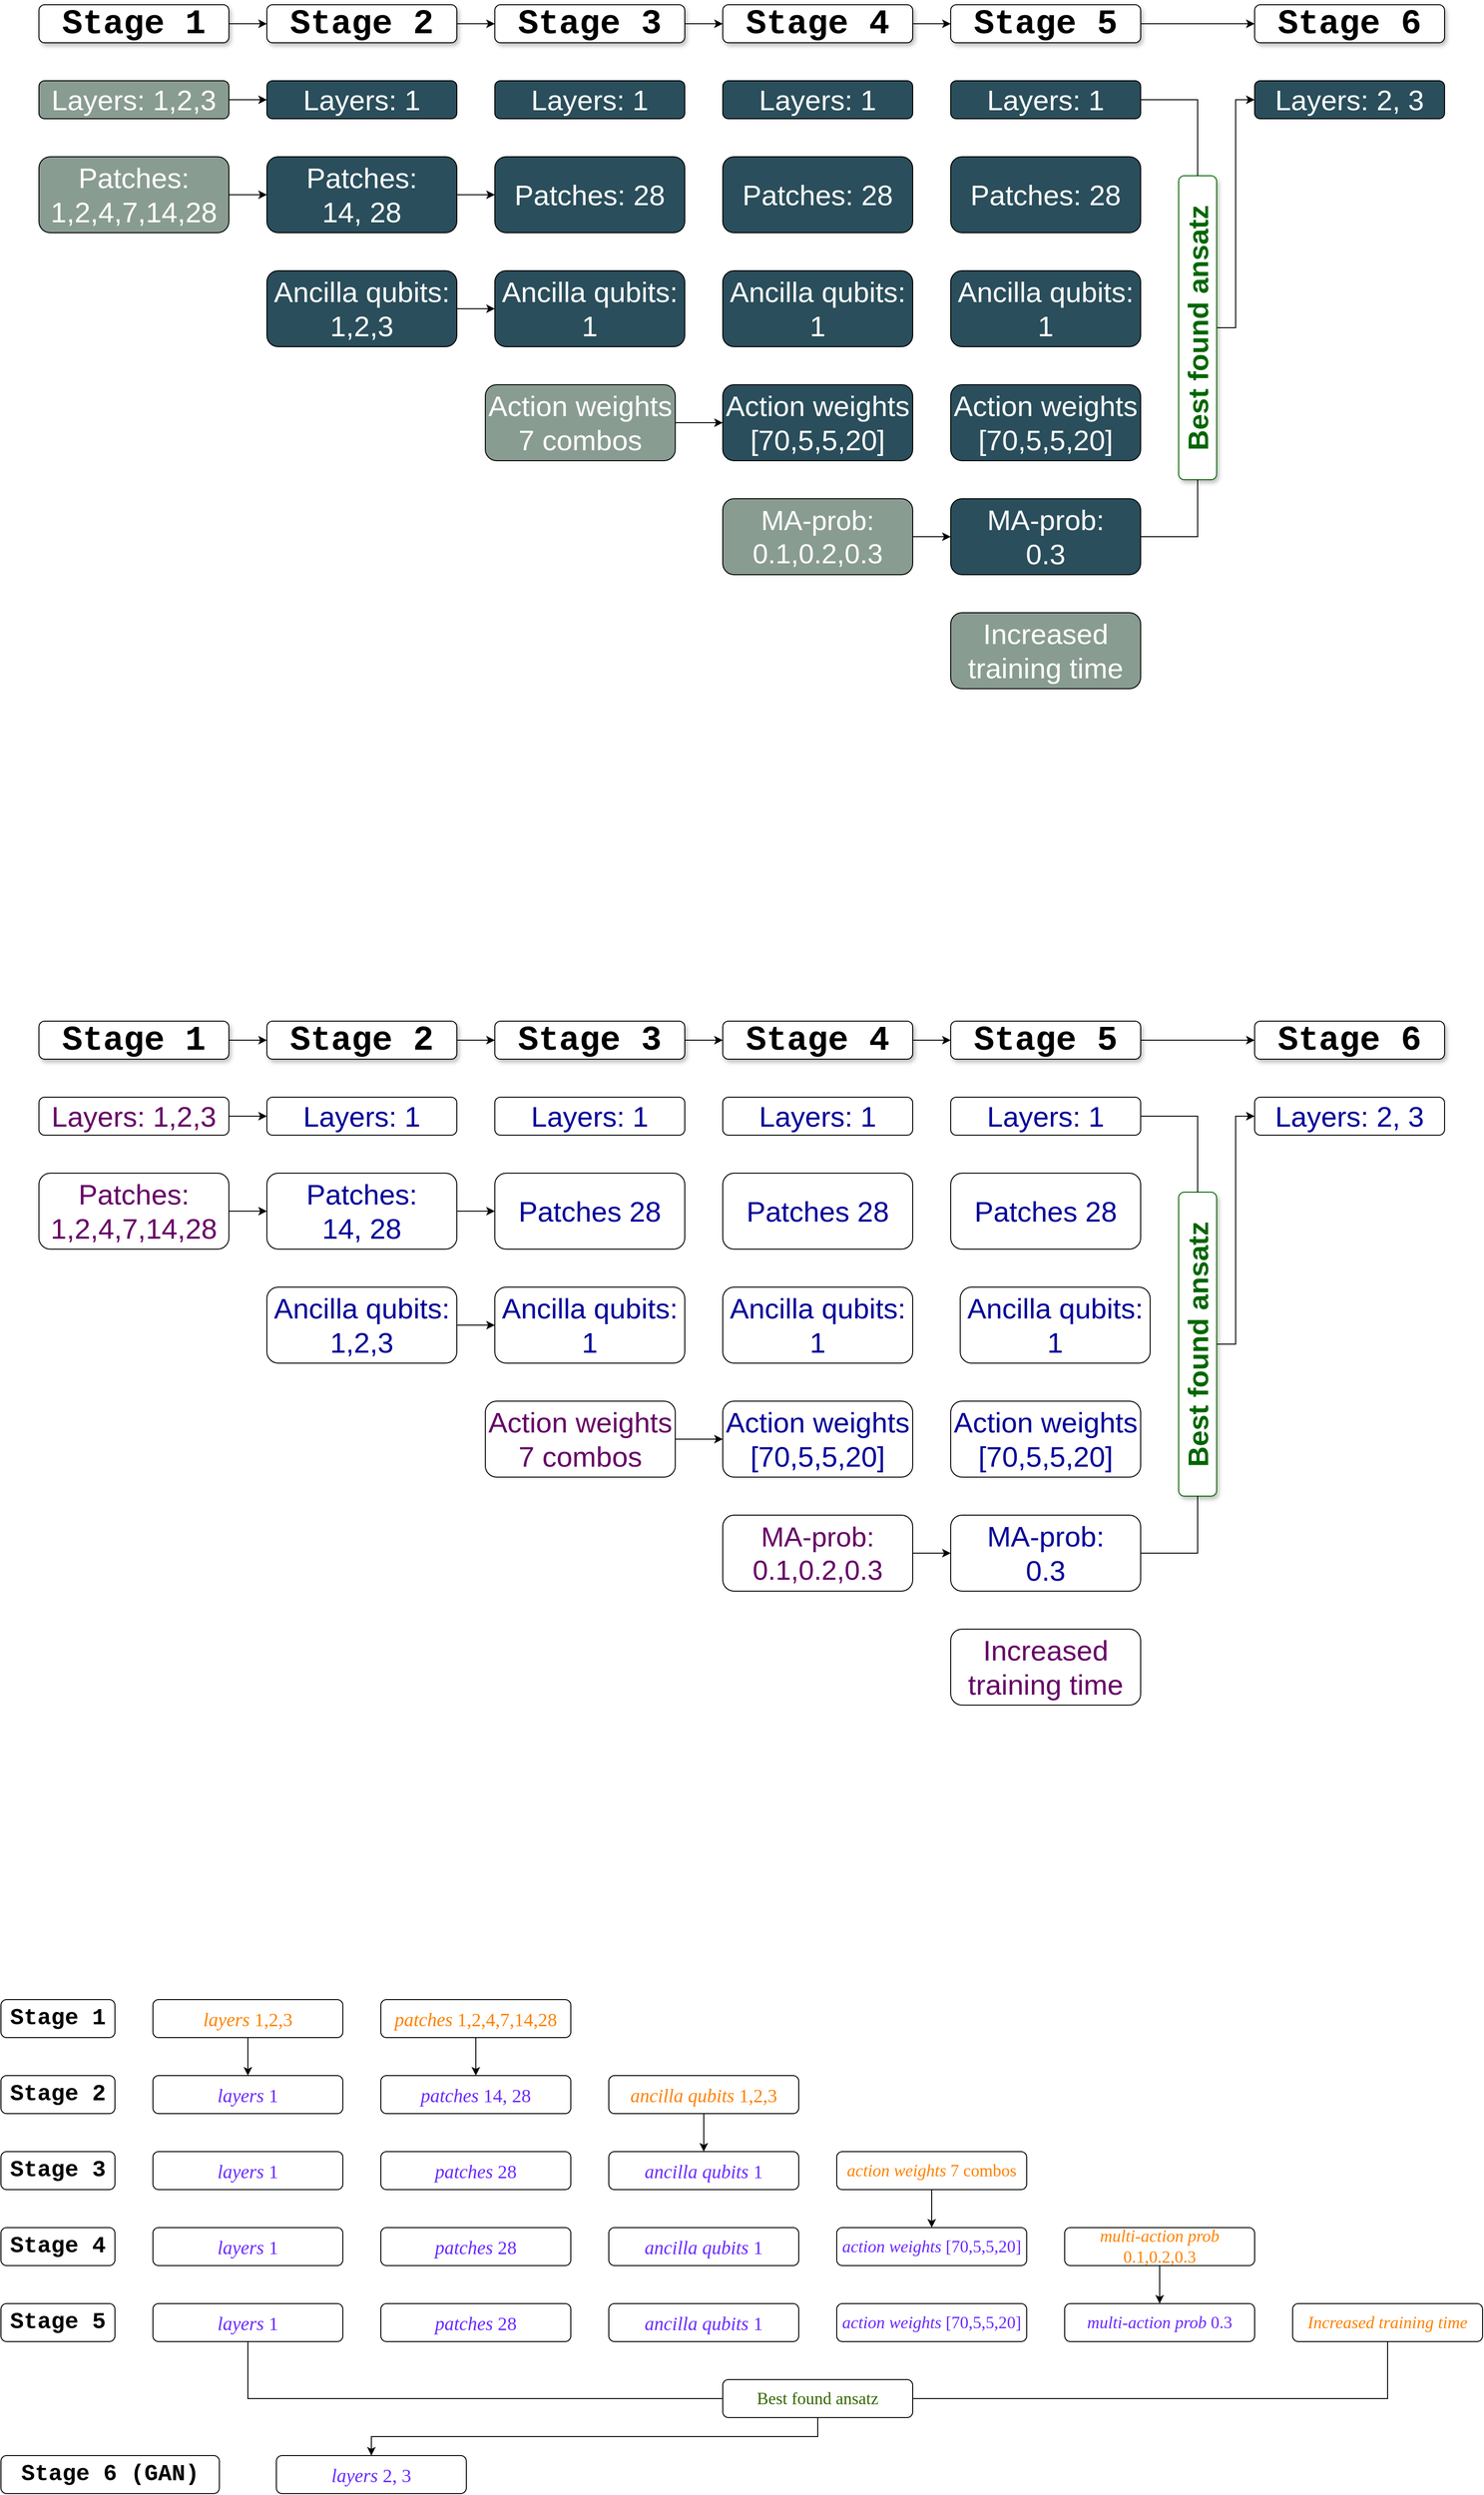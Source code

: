<mxfile version="24.4.6" type="github">
  <diagram id="C5RBs43oDa-KdzZeNtuy" name="Page-1">
    <mxGraphModel dx="1837" dy="945" grid="1" gridSize="10" guides="1" tooltips="1" connect="1" arrows="1" fold="1" page="1" pageScale="1" pageWidth="827" pageHeight="1169" math="0" shadow="0">
      <root>
        <mxCell id="WIyWlLk6GJQsqaUBKTNV-0" />
        <mxCell id="WIyWlLk6GJQsqaUBKTNV-1" parent="WIyWlLk6GJQsqaUBKTNV-0" />
        <mxCell id="kYZKPBc_Z_518Uw8DQaM-0" style="edgeStyle=orthogonalEdgeStyle;rounded=0;orthogonalLoop=1;jettySize=auto;html=1;exitX=1;exitY=0.5;exitDx=0;exitDy=0;entryX=0;entryY=0.5;entryDx=0;entryDy=0;" edge="1" parent="WIyWlLk6GJQsqaUBKTNV-1" source="HijYN62Fm5v3ZXcLR0Zq-0" target="HijYN62Fm5v3ZXcLR0Zq-121">
          <mxGeometry relative="1" as="geometry" />
        </mxCell>
        <mxCell id="HijYN62Fm5v3ZXcLR0Zq-0" value="&lt;font face=&quot;Courier New&quot; style=&quot;font-size: 36px;&quot;&gt;&lt;b&gt;Stage 1&lt;/b&gt;&lt;/font&gt;" style="rounded=1;whiteSpace=wrap;html=1;shadow=1;strokeColor=default;" parent="WIyWlLk6GJQsqaUBKTNV-1" vertex="1">
          <mxGeometry x="50" y="1120" width="200" height="40" as="geometry" />
        </mxCell>
        <mxCell id="HijYN62Fm5v3ZXcLR0Zq-35" style="edgeStyle=orthogonalEdgeStyle;rounded=0;orthogonalLoop=1;jettySize=auto;html=1;entryX=0;entryY=0.5;entryDx=0;entryDy=0;" parent="WIyWlLk6GJQsqaUBKTNV-1" source="HijYN62Fm5v3ZXcLR0Zq-2" target="HijYN62Fm5v3ZXcLR0Zq-9" edge="1">
          <mxGeometry relative="1" as="geometry" />
        </mxCell>
        <mxCell id="HijYN62Fm5v3ZXcLR0Zq-2" value="&lt;font face=&quot;Helvetica&quot; color=&quot;#660066&quot; style=&quot;font-size: 30px;&quot;&gt;Layers: 1,2,3&lt;/font&gt;" style="rounded=1;whiteSpace=wrap;html=1;strokeColor=#000000;fillColor=none;shadow=0;" parent="WIyWlLk6GJQsqaUBKTNV-1" vertex="1">
          <mxGeometry x="50" y="1200" width="200" height="40" as="geometry" />
        </mxCell>
        <mxCell id="HijYN62Fm5v3ZXcLR0Zq-36" style="edgeStyle=orthogonalEdgeStyle;rounded=0;orthogonalLoop=1;jettySize=auto;html=1;entryX=0;entryY=0.5;entryDx=0;entryDy=0;" parent="WIyWlLk6GJQsqaUBKTNV-1" source="HijYN62Fm5v3ZXcLR0Zq-7" target="HijYN62Fm5v3ZXcLR0Zq-10" edge="1">
          <mxGeometry relative="1" as="geometry" />
        </mxCell>
        <mxCell id="HijYN62Fm5v3ZXcLR0Zq-7" value="&lt;font face=&quot;Helvetica&quot; color=&quot;#660066&quot; style=&quot;font-size: 30px;&quot;&gt;Patches: 1,2,4,7,14,28&lt;/font&gt;" style="rounded=1;whiteSpace=wrap;html=1;strokeColor=#000000;fillColor=none;shadow=0;" parent="WIyWlLk6GJQsqaUBKTNV-1" vertex="1">
          <mxGeometry x="50" y="1280" width="200" height="80" as="geometry" />
        </mxCell>
        <mxCell id="HijYN62Fm5v3ZXcLR0Zq-9" value="&lt;font face=&quot;Helvetica&quot; color=&quot;#000099&quot; style=&quot;font-size: 30px;&quot;&gt;Layers: 1&lt;/font&gt;" style="rounded=1;whiteSpace=wrap;html=1;strokeColor=#000000;fillColor=none;shadow=0;" parent="WIyWlLk6GJQsqaUBKTNV-1" vertex="1">
          <mxGeometry x="290" y="1200" width="200" height="40" as="geometry" />
        </mxCell>
        <mxCell id="HijYN62Fm5v3ZXcLR0Zq-131" style="edgeStyle=orthogonalEdgeStyle;rounded=0;orthogonalLoop=1;jettySize=auto;html=1;entryX=0;entryY=0.5;entryDx=0;entryDy=0;" parent="WIyWlLk6GJQsqaUBKTNV-1" source="HijYN62Fm5v3ZXcLR0Zq-10" target="HijYN62Fm5v3ZXcLR0Zq-128" edge="1">
          <mxGeometry relative="1" as="geometry" />
        </mxCell>
        <mxCell id="HijYN62Fm5v3ZXcLR0Zq-10" value="&lt;font face=&quot;Helvetica&quot; color=&quot;#000099&quot; style=&quot;font-size: 30px;&quot;&gt;Patches:&lt;br&gt;14, 28&lt;/font&gt;" style="rounded=1;whiteSpace=wrap;html=1;strokeColor=#000000;fillColor=none;shadow=0;" parent="WIyWlLk6GJQsqaUBKTNV-1" vertex="1">
          <mxGeometry x="290" y="1280" width="200" height="80" as="geometry" />
        </mxCell>
        <mxCell id="HijYN62Fm5v3ZXcLR0Zq-13" value="&lt;span style=&quot;color: rgb(0, 0, 153); font-size: 30px;&quot;&gt;Layers: 1&lt;/span&gt;" style="rounded=1;whiteSpace=wrap;html=1;strokeColor=#000000;fillColor=none;shadow=0;" parent="WIyWlLk6GJQsqaUBKTNV-1" vertex="1">
          <mxGeometry x="530" y="1200" width="200" height="40" as="geometry" />
        </mxCell>
        <mxCell id="HijYN62Fm5v3ZXcLR0Zq-132" value="" style="edgeStyle=orthogonalEdgeStyle;rounded=0;orthogonalLoop=1;jettySize=auto;html=1;" parent="WIyWlLk6GJQsqaUBKTNV-1" source="HijYN62Fm5v3ZXcLR0Zq-23" target="HijYN62Fm5v3ZXcLR0Zq-25" edge="1">
          <mxGeometry relative="1" as="geometry" />
        </mxCell>
        <mxCell id="HijYN62Fm5v3ZXcLR0Zq-23" value="&lt;font face=&quot;Helvetica&quot; color=&quot;#000099&quot; style=&quot;font-size: 30px;&quot;&gt;Ancilla&amp;nbsp;qubits: 1,2,3&lt;/font&gt;" style="rounded=1;whiteSpace=wrap;html=1;strokeColor=#000000;fillColor=none;shadow=0;" parent="WIyWlLk6GJQsqaUBKTNV-1" vertex="1">
          <mxGeometry x="290" y="1400" width="200" height="80" as="geometry" />
        </mxCell>
        <mxCell id="HijYN62Fm5v3ZXcLR0Zq-25" value="&lt;span style=&quot;color: rgb(0, 0, 153); font-size: 30px;&quot;&gt;Ancilla&lt;/span&gt;&lt;span style=&quot;color: rgb(0, 0, 153); font-size: 30px;&quot;&gt;&amp;nbsp;&lt;/span&gt;&lt;span style=&quot;color: rgb(0, 0, 153); font-size: 30px;&quot;&gt;qubits:&lt;br&gt;&lt;/span&gt;&lt;span style=&quot;color: rgb(0, 0, 153); font-size: 30px;&quot;&gt;1&lt;/span&gt;" style="rounded=1;whiteSpace=wrap;html=1;strokeColor=#000000;fillColor=none;shadow=0;" parent="WIyWlLk6GJQsqaUBKTNV-1" vertex="1">
          <mxGeometry x="530" y="1400" width="200" height="80" as="geometry" />
        </mxCell>
        <mxCell id="HijYN62Fm5v3ZXcLR0Zq-39" style="edgeStyle=orthogonalEdgeStyle;rounded=0;orthogonalLoop=1;jettySize=auto;html=1;exitX=1;exitY=0.5;exitDx=0;exitDy=0;entryX=0;entryY=0.5;entryDx=0;entryDy=0;" parent="WIyWlLk6GJQsqaUBKTNV-1" source="HijYN62Fm5v3ZXcLR0Zq-28" target="HijYN62Fm5v3ZXcLR0Zq-29" edge="1">
          <mxGeometry relative="1" as="geometry" />
        </mxCell>
        <mxCell id="HijYN62Fm5v3ZXcLR0Zq-28" value="&lt;font color=&quot;#660066&quot; style=&quot;font-size: 30px;&quot;&gt;Action weights 7 combos&lt;/font&gt;" style="rounded=1;whiteSpace=wrap;html=1;strokeColor=#000000;fillColor=none;shadow=0;" parent="WIyWlLk6GJQsqaUBKTNV-1" vertex="1">
          <mxGeometry x="520" y="1520" width="200" height="80" as="geometry" />
        </mxCell>
        <mxCell id="HijYN62Fm5v3ZXcLR0Zq-29" value="&lt;font color=&quot;#000099&quot; style=&quot;font-size: 30px;&quot;&gt;Action weights [70,5,5,20&lt;span style=&quot;background-color: initial;&quot;&gt;]&lt;/span&gt;&lt;/font&gt;" style="rounded=1;whiteSpace=wrap;html=1;strokeColor=#000000;fillColor=none;shadow=0;" parent="WIyWlLk6GJQsqaUBKTNV-1" vertex="1">
          <mxGeometry x="770" y="1520" width="200" height="80" as="geometry" />
        </mxCell>
        <mxCell id="HijYN62Fm5v3ZXcLR0Zq-137" style="edgeStyle=orthogonalEdgeStyle;rounded=0;orthogonalLoop=1;jettySize=auto;html=1;entryX=0;entryY=0.5;entryDx=0;entryDy=0;" parent="WIyWlLk6GJQsqaUBKTNV-1" source="HijYN62Fm5v3ZXcLR0Zq-31" target="HijYN62Fm5v3ZXcLR0Zq-33" edge="1">
          <mxGeometry relative="1" as="geometry" />
        </mxCell>
        <mxCell id="HijYN62Fm5v3ZXcLR0Zq-31" value="&lt;font face=&quot;Helvetica&quot; color=&quot;#660066&quot; style=&quot;font-size: 29px;&quot;&gt;MA-prob:&lt;/font&gt;&lt;div&gt;&lt;font color=&quot;#660066&quot; style=&quot;font-size: 29px;&quot;&gt;0.1,0.2,0.3&lt;/font&gt;&lt;/div&gt;" style="rounded=1;whiteSpace=wrap;html=1;strokeColor=#000000;fillColor=none;shadow=0;" parent="WIyWlLk6GJQsqaUBKTNV-1" vertex="1">
          <mxGeometry x="770" y="1640" width="200" height="80" as="geometry" />
        </mxCell>
        <mxCell id="HijYN62Fm5v3ZXcLR0Zq-33" value="&lt;font color=&quot;#000099&quot;&gt;&lt;span style=&quot;font-size: 30px;&quot;&gt;MA-prob:&lt;br&gt;0.3&lt;/span&gt;&lt;/font&gt;" style="rounded=1;whiteSpace=wrap;html=1;strokeColor=#000000;fillColor=none;shadow=0;" parent="WIyWlLk6GJQsqaUBKTNV-1" vertex="1">
          <mxGeometry x="1010" y="1640" width="200" height="80" as="geometry" />
        </mxCell>
        <mxCell id="HijYN62Fm5v3ZXcLR0Zq-34" value="&lt;font face=&quot;Helvetica&quot; color=&quot;#660066&quot; style=&quot;font-size: 30px;&quot;&gt;Increased training time&lt;/font&gt;" style="rounded=1;whiteSpace=wrap;html=1;strokeColor=#000000;fillColor=none;shadow=0;" parent="WIyWlLk6GJQsqaUBKTNV-1" vertex="1">
          <mxGeometry x="1010" y="1760" width="200" height="80" as="geometry" />
        </mxCell>
        <mxCell id="HijYN62Fm5v3ZXcLR0Zq-47" style="edgeStyle=orthogonalEdgeStyle;rounded=0;orthogonalLoop=1;jettySize=auto;html=1;entryX=0;entryY=0.5;entryDx=0;entryDy=0;" parent="WIyWlLk6GJQsqaUBKTNV-1" source="HijYN62Fm5v3ZXcLR0Zq-42" target="HijYN62Fm5v3ZXcLR0Zq-48" edge="1">
          <mxGeometry relative="1" as="geometry">
            <mxPoint x="1350" y="1310" as="targetPoint" />
          </mxGeometry>
        </mxCell>
        <mxCell id="HijYN62Fm5v3ZXcLR0Zq-42" value="&lt;font face=&quot;Helvetica&quot; color=&quot;#006600&quot; style=&quot;font-size: 30px;&quot;&gt;&lt;b style=&quot;&quot;&gt;Best found ansatz&lt;/b&gt;&lt;/font&gt;" style="rounded=1;whiteSpace=wrap;html=1;rotation=-90;shadow=1;strokeColor=#006600;" parent="WIyWlLk6GJQsqaUBKTNV-1" vertex="1">
          <mxGeometry x="1110" y="1440" width="320" height="40" as="geometry" />
        </mxCell>
        <mxCell id="HijYN62Fm5v3ZXcLR0Zq-45" value="" style="endArrow=none;html=1;rounded=0;exitX=1;exitY=0.5;exitDx=0;exitDy=0;entryX=1;entryY=0.5;entryDx=0;entryDy=0;" parent="WIyWlLk6GJQsqaUBKTNV-1" target="HijYN62Fm5v3ZXcLR0Zq-42" edge="1">
          <mxGeometry width="50" height="50" relative="1" as="geometry">
            <mxPoint x="1210" y="1220" as="sourcePoint" />
            <mxPoint x="1430" y="1350" as="targetPoint" />
            <Array as="points">
              <mxPoint x="1270" y="1220" />
            </Array>
          </mxGeometry>
        </mxCell>
        <mxCell id="HijYN62Fm5v3ZXcLR0Zq-46" value="" style="endArrow=none;html=1;rounded=0;exitX=1;exitY=0.5;exitDx=0;exitDy=0;entryX=0;entryY=0.5;entryDx=0;entryDy=0;" parent="WIyWlLk6GJQsqaUBKTNV-1" source="HijYN62Fm5v3ZXcLR0Zq-33" target="HijYN62Fm5v3ZXcLR0Zq-42" edge="1">
          <mxGeometry width="50" height="50" relative="1" as="geometry">
            <mxPoint x="1380" y="1440" as="sourcePoint" />
            <mxPoint x="1430" y="1390" as="targetPoint" />
            <Array as="points">
              <mxPoint x="1270" y="1680" />
            </Array>
          </mxGeometry>
        </mxCell>
        <mxCell id="HijYN62Fm5v3ZXcLR0Zq-48" value="&lt;span style=&quot;color: rgb(0, 0, 153); font-size: 30px;&quot;&gt;Layers: 2, 3&lt;/span&gt;" style="rounded=1;whiteSpace=wrap;html=1;strokeColor=#000000;fillColor=none;" parent="WIyWlLk6GJQsqaUBKTNV-1" vertex="1">
          <mxGeometry x="1330" y="1200" width="200" height="40" as="geometry" />
        </mxCell>
        <mxCell id="HijYN62Fm5v3ZXcLR0Zq-49" value="&lt;font style=&quot;font-size: 24px;&quot; face=&quot;Courier New&quot;&gt;&lt;b&gt;Stage 1&lt;/b&gt;&lt;/font&gt;" style="rounded=1;whiteSpace=wrap;html=1;" parent="WIyWlLk6GJQsqaUBKTNV-1" vertex="1">
          <mxGeometry x="10" y="2150" width="120" height="40" as="geometry" />
        </mxCell>
        <mxCell id="HijYN62Fm5v3ZXcLR0Zq-111" style="edgeStyle=orthogonalEdgeStyle;rounded=0;orthogonalLoop=1;jettySize=auto;html=1;exitX=0.5;exitY=1;exitDx=0;exitDy=0;entryX=0.5;entryY=0;entryDx=0;entryDy=0;" parent="WIyWlLk6GJQsqaUBKTNV-1" source="HijYN62Fm5v3ZXcLR0Zq-52" target="HijYN62Fm5v3ZXcLR0Zq-91" edge="1">
          <mxGeometry relative="1" as="geometry" />
        </mxCell>
        <mxCell id="HijYN62Fm5v3ZXcLR0Zq-52" value="&lt;font face=&quot;Georgia&quot; color=&quot;#ff8000&quot; style=&quot;font-size: 20px;&quot;&gt;&lt;i style=&quot;&quot;&gt;layers&lt;/i&gt; 1,2,3&lt;/font&gt;" style="rounded=1;whiteSpace=wrap;html=1;strokeColor=#000000;fillColor=none;" parent="WIyWlLk6GJQsqaUBKTNV-1" vertex="1">
          <mxGeometry x="170" y="2150" width="200" height="40" as="geometry" />
        </mxCell>
        <mxCell id="HijYN62Fm5v3ZXcLR0Zq-112" style="edgeStyle=orthogonalEdgeStyle;rounded=0;orthogonalLoop=1;jettySize=auto;html=1;exitX=0.5;exitY=1;exitDx=0;exitDy=0;entryX=0.5;entryY=0;entryDx=0;entryDy=0;" parent="WIyWlLk6GJQsqaUBKTNV-1" source="HijYN62Fm5v3ZXcLR0Zq-54" target="HijYN62Fm5v3ZXcLR0Zq-92" edge="1">
          <mxGeometry relative="1" as="geometry" />
        </mxCell>
        <mxCell id="HijYN62Fm5v3ZXcLR0Zq-54" value="&lt;font face=&quot;Georgia&quot; color=&quot;#ff8000&quot;&gt;&lt;span style=&quot;font-size: 20px;&quot;&gt;&lt;i&gt;patches &lt;/i&gt;1,2,4,7,14,28&lt;/span&gt;&lt;/font&gt;" style="rounded=1;whiteSpace=wrap;html=1;strokeColor=#000000;fillColor=none;" parent="WIyWlLk6GJQsqaUBKTNV-1" vertex="1">
          <mxGeometry x="410" y="2150" width="200" height="40" as="geometry" />
        </mxCell>
        <mxCell id="HijYN62Fm5v3ZXcLR0Zq-86" value="&lt;font style=&quot;font-size: 24px;&quot; face=&quot;Courier New&quot;&gt;&lt;b&gt;Stage 2&lt;/b&gt;&lt;/font&gt;" style="rounded=1;whiteSpace=wrap;html=1;" parent="WIyWlLk6GJQsqaUBKTNV-1" vertex="1">
          <mxGeometry x="10" y="2230" width="120" height="40" as="geometry" />
        </mxCell>
        <mxCell id="HijYN62Fm5v3ZXcLR0Zq-87" value="&lt;font style=&quot;font-size: 24px;&quot; face=&quot;Courier New&quot;&gt;&lt;b&gt;Stage 3&lt;/b&gt;&lt;/font&gt;" style="rounded=1;whiteSpace=wrap;html=1;" parent="WIyWlLk6GJQsqaUBKTNV-1" vertex="1">
          <mxGeometry x="10" y="2310" width="120" height="40" as="geometry" />
        </mxCell>
        <mxCell id="HijYN62Fm5v3ZXcLR0Zq-88" value="&lt;font style=&quot;font-size: 24px;&quot; face=&quot;Courier New&quot;&gt;&lt;b&gt;Stage 4&lt;/b&gt;&lt;/font&gt;" style="rounded=1;whiteSpace=wrap;html=1;" parent="WIyWlLk6GJQsqaUBKTNV-1" vertex="1">
          <mxGeometry x="10" y="2390" width="120" height="40" as="geometry" />
        </mxCell>
        <mxCell id="HijYN62Fm5v3ZXcLR0Zq-89" value="&lt;font style=&quot;font-size: 24px;&quot; face=&quot;Courier New&quot;&gt;&lt;b&gt;Stage 5&lt;/b&gt;&lt;/font&gt;" style="rounded=1;whiteSpace=wrap;html=1;" parent="WIyWlLk6GJQsqaUBKTNV-1" vertex="1">
          <mxGeometry x="10" y="2470" width="120" height="40" as="geometry" />
        </mxCell>
        <mxCell id="HijYN62Fm5v3ZXcLR0Zq-91" value="&lt;font color=&quot;#6929ff&quot; face=&quot;Georgia&quot; style=&quot;font-size: 20px;&quot;&gt;&lt;i style=&quot;&quot;&gt;layers&lt;/i&gt; 1&lt;/font&gt;" style="rounded=1;whiteSpace=wrap;html=1;strokeColor=#000000;fillColor=none;" parent="WIyWlLk6GJQsqaUBKTNV-1" vertex="1">
          <mxGeometry x="170" y="2230" width="200" height="40" as="geometry" />
        </mxCell>
        <mxCell id="HijYN62Fm5v3ZXcLR0Zq-92" value="&lt;i style=&quot;color: rgb(105, 41, 255); font-family: Georgia; font-size: 20px;&quot;&gt;patches&lt;/i&gt;&lt;span style=&quot;color: rgb(105, 41, 255); font-family: Georgia; font-size: 20px;&quot;&gt;&amp;nbsp;14, 28&lt;/span&gt;" style="rounded=1;whiteSpace=wrap;html=1;strokeColor=#000000;fillColor=none;" parent="WIyWlLk6GJQsqaUBKTNV-1" vertex="1">
          <mxGeometry x="410" y="2230" width="200" height="40" as="geometry" />
        </mxCell>
        <mxCell id="HijYN62Fm5v3ZXcLR0Zq-113" style="edgeStyle=orthogonalEdgeStyle;rounded=0;orthogonalLoop=1;jettySize=auto;html=1;exitX=0.5;exitY=1;exitDx=0;exitDy=0;entryX=0.5;entryY=0;entryDx=0;entryDy=0;" parent="WIyWlLk6GJQsqaUBKTNV-1" source="HijYN62Fm5v3ZXcLR0Zq-93" target="HijYN62Fm5v3ZXcLR0Zq-96" edge="1">
          <mxGeometry relative="1" as="geometry" />
        </mxCell>
        <mxCell id="HijYN62Fm5v3ZXcLR0Zq-93" value="&lt;font face=&quot;Georgia&quot; color=&quot;#ff8000&quot; style=&quot;font-size: 20px;&quot;&gt;&lt;i style=&quot;&quot;&gt;ancilla&lt;/i&gt;&amp;nbsp;&lt;i&gt;qubits&lt;/i&gt; 1,2,3&lt;/font&gt;" style="rounded=1;whiteSpace=wrap;html=1;strokeColor=#000000;fillColor=none;" parent="WIyWlLk6GJQsqaUBKTNV-1" vertex="1">
          <mxGeometry x="650" y="2230" width="200" height="40" as="geometry" />
        </mxCell>
        <mxCell id="HijYN62Fm5v3ZXcLR0Zq-94" value="&lt;font color=&quot;#6929ff&quot; face=&quot;Georgia&quot; style=&quot;font-size: 20px;&quot;&gt;&lt;i style=&quot;&quot;&gt;layers&lt;/i&gt; 1&lt;/font&gt;" style="rounded=1;whiteSpace=wrap;html=1;strokeColor=#000000;fillColor=none;" parent="WIyWlLk6GJQsqaUBKTNV-1" vertex="1">
          <mxGeometry x="170" y="2310" width="200" height="40" as="geometry" />
        </mxCell>
        <mxCell id="HijYN62Fm5v3ZXcLR0Zq-95" value="&lt;i style=&quot;color: rgb(105, 41, 255); font-family: Georgia; font-size: 20px;&quot;&gt;patches&lt;/i&gt;&lt;span style=&quot;color: rgb(105, 41, 255); font-family: Georgia; font-size: 20px;&quot;&gt;&amp;nbsp;28&lt;/span&gt;" style="rounded=1;whiteSpace=wrap;html=1;strokeColor=#000000;fillColor=none;" parent="WIyWlLk6GJQsqaUBKTNV-1" vertex="1">
          <mxGeometry x="410" y="2310" width="200" height="40" as="geometry" />
        </mxCell>
        <mxCell id="HijYN62Fm5v3ZXcLR0Zq-96" value="&lt;font color=&quot;#6929ff&quot; face=&quot;Georgia&quot; style=&quot;font-size: 20px;&quot;&gt;&lt;i style=&quot;&quot;&gt;ancilla qubits&lt;/i&gt; 1&lt;/font&gt;" style="rounded=1;whiteSpace=wrap;html=1;strokeColor=#000000;fillColor=none;" parent="WIyWlLk6GJQsqaUBKTNV-1" vertex="1">
          <mxGeometry x="650" y="2310" width="200" height="40" as="geometry" />
        </mxCell>
        <mxCell id="HijYN62Fm5v3ZXcLR0Zq-114" style="edgeStyle=orthogonalEdgeStyle;rounded=0;orthogonalLoop=1;jettySize=auto;html=1;exitX=0.5;exitY=1;exitDx=0;exitDy=0;entryX=0.5;entryY=0;entryDx=0;entryDy=0;" parent="WIyWlLk6GJQsqaUBKTNV-1" source="HijYN62Fm5v3ZXcLR0Zq-97" target="HijYN62Fm5v3ZXcLR0Zq-101" edge="1">
          <mxGeometry relative="1" as="geometry" />
        </mxCell>
        <mxCell id="HijYN62Fm5v3ZXcLR0Zq-97" value="&lt;font face=&quot;Georgia&quot; color=&quot;#ff8000&quot; style=&quot;font-size: 18px;&quot;&gt;&lt;i style=&quot;&quot;&gt;action weights &lt;/i&gt;7 combos&lt;/font&gt;" style="rounded=1;whiteSpace=wrap;html=1;strokeColor=#000000;fillColor=none;" parent="WIyWlLk6GJQsqaUBKTNV-1" vertex="1">
          <mxGeometry x="890" y="2310" width="200" height="40" as="geometry" />
        </mxCell>
        <mxCell id="HijYN62Fm5v3ZXcLR0Zq-98" value="&lt;font color=&quot;#6929ff&quot; face=&quot;Georgia&quot; style=&quot;font-size: 20px;&quot;&gt;&lt;i style=&quot;&quot;&gt;layers&lt;/i&gt; 1&lt;/font&gt;" style="rounded=1;whiteSpace=wrap;html=1;strokeColor=#000000;fillColor=none;" parent="WIyWlLk6GJQsqaUBKTNV-1" vertex="1">
          <mxGeometry x="170" y="2390" width="200" height="40" as="geometry" />
        </mxCell>
        <mxCell id="HijYN62Fm5v3ZXcLR0Zq-99" value="&lt;i style=&quot;color: rgb(105, 41, 255); font-family: Georgia; font-size: 20px;&quot;&gt;patches&lt;/i&gt;&lt;span style=&quot;color: rgb(105, 41, 255); font-family: Georgia; font-size: 20px;&quot;&gt;&amp;nbsp;28&lt;/span&gt;" style="rounded=1;whiteSpace=wrap;html=1;strokeColor=#000000;fillColor=none;" parent="WIyWlLk6GJQsqaUBKTNV-1" vertex="1">
          <mxGeometry x="410" y="2390" width="200" height="40" as="geometry" />
        </mxCell>
        <mxCell id="HijYN62Fm5v3ZXcLR0Zq-100" value="&lt;font color=&quot;#6929ff&quot; face=&quot;Georgia&quot; style=&quot;font-size: 20px;&quot;&gt;&lt;i style=&quot;&quot;&gt;ancilla qubits&lt;/i&gt; 1&lt;/font&gt;" style="rounded=1;whiteSpace=wrap;html=1;strokeColor=#000000;fillColor=none;" parent="WIyWlLk6GJQsqaUBKTNV-1" vertex="1">
          <mxGeometry x="650" y="2390" width="200" height="40" as="geometry" />
        </mxCell>
        <mxCell id="HijYN62Fm5v3ZXcLR0Zq-101" value="&lt;font style=&quot;font-size: 18px;&quot;&gt;&lt;font face=&quot;Georgia&quot; color=&quot;#6929ff&quot;&gt;&lt;i style=&quot;&quot;&gt;action weights &lt;/i&gt;[70,5,5,20&lt;/font&gt;&lt;span style=&quot;color: rgb(105, 41, 255); font-family: Georgia; background-color: initial;&quot;&gt;]&lt;/span&gt;&lt;/font&gt;" style="rounded=1;whiteSpace=wrap;html=1;strokeColor=#000000;fillColor=none;" parent="WIyWlLk6GJQsqaUBKTNV-1" vertex="1">
          <mxGeometry x="890" y="2390" width="200" height="40" as="geometry" />
        </mxCell>
        <mxCell id="HijYN62Fm5v3ZXcLR0Zq-115" style="edgeStyle=orthogonalEdgeStyle;rounded=0;orthogonalLoop=1;jettySize=auto;html=1;exitX=0.5;exitY=1;exitDx=0;exitDy=0;entryX=0.5;entryY=0;entryDx=0;entryDy=0;" parent="WIyWlLk6GJQsqaUBKTNV-1" source="HijYN62Fm5v3ZXcLR0Zq-102" target="HijYN62Fm5v3ZXcLR0Zq-107" edge="1">
          <mxGeometry relative="1" as="geometry" />
        </mxCell>
        <mxCell id="HijYN62Fm5v3ZXcLR0Zq-102" value="&lt;font face=&quot;Georgia&quot; color=&quot;#ff8000&quot;&gt;&lt;span style=&quot;font-size: 18px;&quot;&gt;&lt;i&gt;multi-action prob &lt;/i&gt;0.1,0.2,0.3&lt;/span&gt;&lt;/font&gt;" style="rounded=1;whiteSpace=wrap;html=1;strokeColor=#000000;fillColor=none;" parent="WIyWlLk6GJQsqaUBKTNV-1" vertex="1">
          <mxGeometry x="1130" y="2390" width="200" height="40" as="geometry" />
        </mxCell>
        <mxCell id="HijYN62Fm5v3ZXcLR0Zq-103" value="&lt;font color=&quot;#6929ff&quot; face=&quot;Georgia&quot; style=&quot;font-size: 20px;&quot;&gt;&lt;i style=&quot;&quot;&gt;layers&lt;/i&gt; 1&lt;/font&gt;" style="rounded=1;whiteSpace=wrap;html=1;strokeColor=#000000;fillColor=none;" parent="WIyWlLk6GJQsqaUBKTNV-1" vertex="1">
          <mxGeometry x="170" y="2470" width="200" height="40" as="geometry" />
        </mxCell>
        <mxCell id="HijYN62Fm5v3ZXcLR0Zq-104" value="&lt;i style=&quot;color: rgb(105, 41, 255); font-family: Georgia; font-size: 20px;&quot;&gt;patches&lt;/i&gt;&lt;span style=&quot;color: rgb(105, 41, 255); font-family: Georgia; font-size: 20px;&quot;&gt;&amp;nbsp;28&lt;/span&gt;" style="rounded=1;whiteSpace=wrap;html=1;strokeColor=#000000;fillColor=none;" parent="WIyWlLk6GJQsqaUBKTNV-1" vertex="1">
          <mxGeometry x="410" y="2470" width="200" height="40" as="geometry" />
        </mxCell>
        <mxCell id="HijYN62Fm5v3ZXcLR0Zq-105" value="&lt;font color=&quot;#6929ff&quot; face=&quot;Georgia&quot; style=&quot;font-size: 20px;&quot;&gt;&lt;i style=&quot;&quot;&gt;ancilla qubits&lt;/i&gt; 1&lt;/font&gt;" style="rounded=1;whiteSpace=wrap;html=1;strokeColor=#000000;fillColor=none;" parent="WIyWlLk6GJQsqaUBKTNV-1" vertex="1">
          <mxGeometry x="650" y="2470" width="200" height="40" as="geometry" />
        </mxCell>
        <mxCell id="HijYN62Fm5v3ZXcLR0Zq-106" value="&lt;font style=&quot;font-size: 18px;&quot;&gt;&lt;font face=&quot;Georgia&quot; color=&quot;#6929ff&quot;&gt;&lt;i style=&quot;&quot;&gt;action weights &lt;/i&gt;[70,5,5,20&lt;/font&gt;&lt;span style=&quot;color: rgb(105, 41, 255); font-family: Georgia; background-color: initial;&quot;&gt;]&lt;/span&gt;&lt;/font&gt;" style="rounded=1;whiteSpace=wrap;html=1;strokeColor=#000000;fillColor=none;" parent="WIyWlLk6GJQsqaUBKTNV-1" vertex="1">
          <mxGeometry x="890" y="2470" width="200" height="40" as="geometry" />
        </mxCell>
        <mxCell id="HijYN62Fm5v3ZXcLR0Zq-107" value="&lt;font face=&quot;Georgia&quot; color=&quot;#6929ff&quot;&gt;&lt;span style=&quot;font-size: 18px;&quot;&gt;&lt;i&gt;multi-action prob &lt;/i&gt;0.3&lt;/span&gt;&lt;/font&gt;" style="rounded=1;whiteSpace=wrap;html=1;strokeColor=#000000;fillColor=none;" parent="WIyWlLk6GJQsqaUBKTNV-1" vertex="1">
          <mxGeometry x="1130" y="2470" width="200" height="40" as="geometry" />
        </mxCell>
        <mxCell id="HijYN62Fm5v3ZXcLR0Zq-108" value="&lt;font face=&quot;Georgia&quot; color=&quot;#ff8000&quot;&gt;&lt;span style=&quot;font-size: 18px;&quot;&gt;&lt;i&gt;Increased training time&lt;/i&gt;&lt;/span&gt;&lt;/font&gt;" style="rounded=1;whiteSpace=wrap;html=1;strokeColor=#000000;fillColor=none;" parent="WIyWlLk6GJQsqaUBKTNV-1" vertex="1">
          <mxGeometry x="1370" y="2470" width="200" height="40" as="geometry" />
        </mxCell>
        <mxCell id="HijYN62Fm5v3ZXcLR0Zq-119" style="edgeStyle=orthogonalEdgeStyle;rounded=0;orthogonalLoop=1;jettySize=auto;html=1;exitX=0.5;exitY=1;exitDx=0;exitDy=0;entryX=0.5;entryY=0;entryDx=0;entryDy=0;" parent="WIyWlLk6GJQsqaUBKTNV-1" source="HijYN62Fm5v3ZXcLR0Zq-109" target="HijYN62Fm5v3ZXcLR0Zq-110" edge="1">
          <mxGeometry relative="1" as="geometry" />
        </mxCell>
        <mxCell id="HijYN62Fm5v3ZXcLR0Zq-109" value="&lt;font color=&quot;#336600&quot; style=&quot;font-size: 18px;&quot; face=&quot;Georgia&quot;&gt;Best found ansatz&lt;/font&gt;" style="rounded=1;whiteSpace=wrap;html=1;rotation=0;" parent="WIyWlLk6GJQsqaUBKTNV-1" vertex="1">
          <mxGeometry x="770" y="2550" width="200" height="40" as="geometry" />
        </mxCell>
        <mxCell id="HijYN62Fm5v3ZXcLR0Zq-110" value="&lt;font color=&quot;#6929ff&quot; face=&quot;Georgia&quot; style=&quot;font-size: 20px;&quot;&gt;&lt;i style=&quot;&quot;&gt;layers&lt;/i&gt;&amp;nbsp;2, 3&lt;/font&gt;" style="rounded=1;whiteSpace=wrap;html=1;strokeColor=#000000;fillColor=none;" parent="WIyWlLk6GJQsqaUBKTNV-1" vertex="1">
          <mxGeometry x="300" y="2630" width="200" height="40" as="geometry" />
        </mxCell>
        <mxCell id="HijYN62Fm5v3ZXcLR0Zq-116" value="" style="endArrow=none;html=1;rounded=0;exitX=0.5;exitY=1;exitDx=0;exitDy=0;entryX=0;entryY=0.5;entryDx=0;entryDy=0;" parent="WIyWlLk6GJQsqaUBKTNV-1" source="HijYN62Fm5v3ZXcLR0Zq-103" target="HijYN62Fm5v3ZXcLR0Zq-109" edge="1">
          <mxGeometry width="50" height="50" relative="1" as="geometry">
            <mxPoint x="940" y="2480" as="sourcePoint" />
            <mxPoint x="990" y="2430" as="targetPoint" />
            <Array as="points">
              <mxPoint x="270" y="2570" />
            </Array>
          </mxGeometry>
        </mxCell>
        <mxCell id="HijYN62Fm5v3ZXcLR0Zq-118" value="" style="endArrow=none;html=1;rounded=0;exitX=1;exitY=0.5;exitDx=0;exitDy=0;entryX=0.5;entryY=1;entryDx=0;entryDy=0;" parent="WIyWlLk6GJQsqaUBKTNV-1" source="HijYN62Fm5v3ZXcLR0Zq-109" target="HijYN62Fm5v3ZXcLR0Zq-108" edge="1">
          <mxGeometry width="50" height="50" relative="1" as="geometry">
            <mxPoint x="940" y="2480" as="sourcePoint" />
            <mxPoint x="990" y="2430" as="targetPoint" />
            <Array as="points">
              <mxPoint x="1470" y="2570" />
            </Array>
          </mxGeometry>
        </mxCell>
        <mxCell id="HijYN62Fm5v3ZXcLR0Zq-120" value="&lt;font face=&quot;Courier New&quot; style=&quot;font-size: 24px;&quot;&gt;&lt;b&gt;Stage 6 (GAN)&lt;/b&gt;&lt;/font&gt;" style="rounded=1;whiteSpace=wrap;html=1;" parent="WIyWlLk6GJQsqaUBKTNV-1" vertex="1">
          <mxGeometry x="10" y="2630" width="230" height="40" as="geometry" />
        </mxCell>
        <mxCell id="kYZKPBc_Z_518Uw8DQaM-1" style="edgeStyle=orthogonalEdgeStyle;rounded=0;orthogonalLoop=1;jettySize=auto;html=1;exitX=1;exitY=0.5;exitDx=0;exitDy=0;entryX=0;entryY=0.5;entryDx=0;entryDy=0;" edge="1" parent="WIyWlLk6GJQsqaUBKTNV-1" source="HijYN62Fm5v3ZXcLR0Zq-121" target="HijYN62Fm5v3ZXcLR0Zq-122">
          <mxGeometry relative="1" as="geometry" />
        </mxCell>
        <mxCell id="HijYN62Fm5v3ZXcLR0Zq-121" value="&lt;font style=&quot;font-size: 36px;&quot; face=&quot;Courier New&quot;&gt;&lt;b style=&quot;&quot;&gt;Stage 2&lt;/b&gt;&lt;/font&gt;" style="rounded=1;whiteSpace=wrap;html=1;shadow=1;strokeColor=default;" parent="WIyWlLk6GJQsqaUBKTNV-1" vertex="1">
          <mxGeometry x="290" y="1120" width="200" height="40" as="geometry" />
        </mxCell>
        <mxCell id="kYZKPBc_Z_518Uw8DQaM-2" style="edgeStyle=orthogonalEdgeStyle;rounded=0;orthogonalLoop=1;jettySize=auto;html=1;exitX=1;exitY=0.5;exitDx=0;exitDy=0;" edge="1" parent="WIyWlLk6GJQsqaUBKTNV-1" source="HijYN62Fm5v3ZXcLR0Zq-122" target="HijYN62Fm5v3ZXcLR0Zq-123">
          <mxGeometry relative="1" as="geometry" />
        </mxCell>
        <mxCell id="HijYN62Fm5v3ZXcLR0Zq-122" value="&lt;font style=&quot;font-size: 36px;&quot; face=&quot;Courier New&quot;&gt;&lt;b style=&quot;&quot;&gt;Stage 3&lt;/b&gt;&lt;/font&gt;" style="rounded=1;whiteSpace=wrap;html=1;shadow=1;strokeColor=default;" parent="WIyWlLk6GJQsqaUBKTNV-1" vertex="1">
          <mxGeometry x="530" y="1120" width="200" height="40" as="geometry" />
        </mxCell>
        <mxCell id="kYZKPBc_Z_518Uw8DQaM-3" style="edgeStyle=orthogonalEdgeStyle;rounded=0;orthogonalLoop=1;jettySize=auto;html=1;exitX=1;exitY=0.5;exitDx=0;exitDy=0;entryX=0;entryY=0.5;entryDx=0;entryDy=0;" edge="1" parent="WIyWlLk6GJQsqaUBKTNV-1" source="HijYN62Fm5v3ZXcLR0Zq-123" target="HijYN62Fm5v3ZXcLR0Zq-124">
          <mxGeometry relative="1" as="geometry" />
        </mxCell>
        <mxCell id="HijYN62Fm5v3ZXcLR0Zq-123" value="&lt;font style=&quot;font-size: 36px;&quot; face=&quot;Courier New&quot;&gt;&lt;b style=&quot;&quot;&gt;Stage 4&lt;/b&gt;&lt;/font&gt;" style="rounded=1;whiteSpace=wrap;html=1;shadow=1;strokeColor=default;" parent="WIyWlLk6GJQsqaUBKTNV-1" vertex="1">
          <mxGeometry x="770" y="1120" width="200" height="40" as="geometry" />
        </mxCell>
        <mxCell id="kYZKPBc_Z_518Uw8DQaM-4" style="edgeStyle=orthogonalEdgeStyle;rounded=0;orthogonalLoop=1;jettySize=auto;html=1;exitX=1;exitY=0.5;exitDx=0;exitDy=0;entryX=0;entryY=0.5;entryDx=0;entryDy=0;" edge="1" parent="WIyWlLk6GJQsqaUBKTNV-1" source="HijYN62Fm5v3ZXcLR0Zq-124" target="HijYN62Fm5v3ZXcLR0Zq-125">
          <mxGeometry relative="1" as="geometry" />
        </mxCell>
        <mxCell id="HijYN62Fm5v3ZXcLR0Zq-124" value="&lt;font style=&quot;font-size: 36px;&quot; face=&quot;Courier New&quot;&gt;&lt;b style=&quot;&quot;&gt;Stage 5&lt;/b&gt;&lt;/font&gt;" style="rounded=1;whiteSpace=wrap;html=1;shadow=1;strokeColor=default;" parent="WIyWlLk6GJQsqaUBKTNV-1" vertex="1">
          <mxGeometry x="1010" y="1120" width="200" height="40" as="geometry" />
        </mxCell>
        <mxCell id="HijYN62Fm5v3ZXcLR0Zq-125" value="&lt;font style=&quot;font-size: 36px;&quot; face=&quot;Courier New&quot;&gt;&lt;b style=&quot;&quot;&gt;Stage 6&lt;/b&gt;&lt;/font&gt;" style="rounded=1;whiteSpace=wrap;html=1;shadow=1;" parent="WIyWlLk6GJQsqaUBKTNV-1" vertex="1">
          <mxGeometry x="1330" y="1120" width="200" height="40" as="geometry" />
        </mxCell>
        <mxCell id="HijYN62Fm5v3ZXcLR0Zq-126" value="&lt;span style=&quot;color: rgb(0, 0, 153); font-size: 30px;&quot;&gt;Layers: 1&lt;/span&gt;" style="rounded=1;whiteSpace=wrap;html=1;strokeColor=#000000;fillColor=none;shadow=0;" parent="WIyWlLk6GJQsqaUBKTNV-1" vertex="1">
          <mxGeometry x="1010" y="1200" width="200" height="40" as="geometry" />
        </mxCell>
        <mxCell id="HijYN62Fm5v3ZXcLR0Zq-127" value="&lt;span style=&quot;color: rgb(0, 0, 153); font-size: 30px;&quot;&gt;Layers: 1&lt;/span&gt;" style="rounded=1;whiteSpace=wrap;html=1;strokeColor=#000000;fillColor=none;shadow=0;" parent="WIyWlLk6GJQsqaUBKTNV-1" vertex="1">
          <mxGeometry x="770" y="1200" width="200" height="40" as="geometry" />
        </mxCell>
        <mxCell id="HijYN62Fm5v3ZXcLR0Zq-128" value="&lt;font face=&quot;Helvetica&quot;&gt;&lt;span style=&quot;color: rgb(0, 0, 153); font-size: 30px;&quot;&gt;Patches&lt;/span&gt;&lt;span style=&quot;color: rgb(0, 0, 153); font-size: 30px;&quot;&gt;&amp;nbsp;28&lt;/span&gt;&lt;/font&gt;" style="rounded=1;whiteSpace=wrap;html=1;strokeColor=#000000;fillColor=none;shadow=0;" parent="WIyWlLk6GJQsqaUBKTNV-1" vertex="1">
          <mxGeometry x="530" y="1280" width="200" height="80" as="geometry" />
        </mxCell>
        <mxCell id="HijYN62Fm5v3ZXcLR0Zq-129" value="&lt;span style=&quot;color: rgb(0, 0, 153); font-size: 30px;&quot;&gt;Patches&lt;/span&gt;&lt;span style=&quot;color: rgb(0, 0, 153); font-size: 30px;&quot;&gt;&amp;nbsp;28&lt;/span&gt;" style="rounded=1;whiteSpace=wrap;html=1;strokeColor=#000000;fillColor=none;shadow=0;" parent="WIyWlLk6GJQsqaUBKTNV-1" vertex="1">
          <mxGeometry x="1010" y="1280" width="200" height="80" as="geometry" />
        </mxCell>
        <mxCell id="HijYN62Fm5v3ZXcLR0Zq-130" value="&lt;span style=&quot;color: rgb(0, 0, 153); font-size: 30px;&quot;&gt;Patches&lt;/span&gt;&lt;span style=&quot;color: rgb(0, 0, 153); font-size: 30px;&quot;&gt;&amp;nbsp;28&lt;/span&gt;" style="rounded=1;whiteSpace=wrap;html=1;strokeColor=#000000;fillColor=none;shadow=0;" parent="WIyWlLk6GJQsqaUBKTNV-1" vertex="1">
          <mxGeometry x="770" y="1280" width="200" height="80" as="geometry" />
        </mxCell>
        <mxCell id="HijYN62Fm5v3ZXcLR0Zq-133" value="&lt;span style=&quot;color: rgb(0, 0, 153); font-size: 30px;&quot;&gt;Ancilla&lt;/span&gt;&lt;span style=&quot;color: rgb(0, 0, 153); font-size: 30px;&quot;&gt;&amp;nbsp;&lt;/span&gt;&lt;span style=&quot;color: rgb(0, 0, 153); font-size: 30px;&quot;&gt;qubits:&lt;br&gt;&lt;/span&gt;&lt;span style=&quot;color: rgb(0, 0, 153); font-size: 30px;&quot;&gt;1&lt;/span&gt;" style="rounded=1;whiteSpace=wrap;html=1;strokeColor=#000000;fillColor=none;shadow=0;" parent="WIyWlLk6GJQsqaUBKTNV-1" vertex="1">
          <mxGeometry x="770" y="1400" width="200" height="80" as="geometry" />
        </mxCell>
        <mxCell id="HijYN62Fm5v3ZXcLR0Zq-134" value="&lt;span style=&quot;color: rgb(0, 0, 153); font-size: 30px;&quot;&gt;Ancilla&lt;/span&gt;&lt;span style=&quot;color: rgb(0, 0, 153); font-size: 30px;&quot;&gt;&amp;nbsp;&lt;/span&gt;&lt;span style=&quot;color: rgb(0, 0, 153); font-size: 30px;&quot;&gt;qubits:&lt;br&gt;&lt;/span&gt;&lt;span style=&quot;color: rgb(0, 0, 153); font-size: 30px;&quot;&gt;1&lt;/span&gt;" style="rounded=1;whiteSpace=wrap;html=1;strokeColor=#000000;fillColor=none;shadow=0;" parent="WIyWlLk6GJQsqaUBKTNV-1" vertex="1">
          <mxGeometry x="1020" y="1400" width="200" height="80" as="geometry" />
        </mxCell>
        <mxCell id="HijYN62Fm5v3ZXcLR0Zq-135" value="&lt;span style=&quot;color: rgb(0, 0, 153); font-size: 30px;&quot;&gt;Action weights [70,5,5,20&lt;/span&gt;&lt;span style=&quot;color: rgb(0, 0, 153); font-size: 30px; background-color: initial;&quot;&gt;]&lt;/span&gt;" style="rounded=1;whiteSpace=wrap;html=1;strokeColor=#000000;fillColor=none;shadow=0;" parent="WIyWlLk6GJQsqaUBKTNV-1" vertex="1">
          <mxGeometry x="1010" y="1520" width="200" height="80" as="geometry" />
        </mxCell>
        <mxCell id="kYZKPBc_Z_518Uw8DQaM-6" style="edgeStyle=orthogonalEdgeStyle;rounded=0;orthogonalLoop=1;jettySize=auto;html=1;exitX=1;exitY=0.5;exitDx=0;exitDy=0;entryX=0;entryY=0.5;entryDx=0;entryDy=0;" edge="1" parent="WIyWlLk6GJQsqaUBKTNV-1" source="kYZKPBc_Z_518Uw8DQaM-7" target="kYZKPBc_Z_518Uw8DQaM-32">
          <mxGeometry relative="1" as="geometry" />
        </mxCell>
        <mxCell id="kYZKPBc_Z_518Uw8DQaM-7" value="&lt;font face=&quot;Courier New&quot; style=&quot;font-size: 36px;&quot;&gt;&lt;b&gt;Stage 1&lt;/b&gt;&lt;/font&gt;" style="rounded=1;whiteSpace=wrap;html=1;shadow=1;strokeColor=default;" vertex="1" parent="WIyWlLk6GJQsqaUBKTNV-1">
          <mxGeometry x="50" y="50" width="200" height="40" as="geometry" />
        </mxCell>
        <mxCell id="kYZKPBc_Z_518Uw8DQaM-8" style="edgeStyle=orthogonalEdgeStyle;rounded=0;orthogonalLoop=1;jettySize=auto;html=1;entryX=0;entryY=0.5;entryDx=0;entryDy=0;" edge="1" parent="WIyWlLk6GJQsqaUBKTNV-1" source="kYZKPBc_Z_518Uw8DQaM-9" target="kYZKPBc_Z_518Uw8DQaM-12">
          <mxGeometry relative="1" as="geometry" />
        </mxCell>
        <mxCell id="kYZKPBc_Z_518Uw8DQaM-10" style="edgeStyle=orthogonalEdgeStyle;rounded=0;orthogonalLoop=1;jettySize=auto;html=1;entryX=0;entryY=0.5;entryDx=0;entryDy=0;" edge="1" parent="WIyWlLk6GJQsqaUBKTNV-1" source="kYZKPBc_Z_518Uw8DQaM-11" target="kYZKPBc_Z_518Uw8DQaM-14">
          <mxGeometry relative="1" as="geometry" />
        </mxCell>
        <mxCell id="kYZKPBc_Z_518Uw8DQaM-11" value="&lt;font color=&quot;#ffffff&quot; face=&quot;Helvetica&quot; style=&quot;font-size: 30px;&quot;&gt;Patches: 1,2,4,7,14,28&lt;/font&gt;" style="rounded=1;whiteSpace=wrap;html=1;strokeColor=#000000;fillColor=#899C91;shadow=0;" vertex="1" parent="WIyWlLk6GJQsqaUBKTNV-1">
          <mxGeometry x="50" y="210" width="200" height="80" as="geometry" />
        </mxCell>
        <mxCell id="kYZKPBc_Z_518Uw8DQaM-12" value="&lt;font color=&quot;#ffffff&quot; face=&quot;Helvetica&quot; style=&quot;font-size: 30px;&quot;&gt;Layers: 1&lt;/font&gt;" style="rounded=1;whiteSpace=wrap;html=1;strokeColor=#000000;fillColor=#2A4E5B;shadow=0;" vertex="1" parent="WIyWlLk6GJQsqaUBKTNV-1">
          <mxGeometry x="290" y="130" width="200" height="40" as="geometry" />
        </mxCell>
        <mxCell id="kYZKPBc_Z_518Uw8DQaM-13" style="edgeStyle=orthogonalEdgeStyle;rounded=0;orthogonalLoop=1;jettySize=auto;html=1;entryX=0;entryY=0.5;entryDx=0;entryDy=0;" edge="1" parent="WIyWlLk6GJQsqaUBKTNV-1" source="kYZKPBc_Z_518Uw8DQaM-14" target="kYZKPBc_Z_518Uw8DQaM-42">
          <mxGeometry relative="1" as="geometry" />
        </mxCell>
        <mxCell id="kYZKPBc_Z_518Uw8DQaM-14" value="&lt;font color=&quot;#ffffff&quot; face=&quot;Helvetica&quot; style=&quot;font-size: 30px;&quot;&gt;Patches:&lt;br&gt;14, 28&lt;/font&gt;" style="rounded=1;whiteSpace=wrap;html=1;strokeColor=#000000;fillColor=#2A4E5B;shadow=0;" vertex="1" parent="WIyWlLk6GJQsqaUBKTNV-1">
          <mxGeometry x="290" y="210" width="200" height="80" as="geometry" />
        </mxCell>
        <mxCell id="kYZKPBc_Z_518Uw8DQaM-15" value="&lt;span style=&quot;font-size: 30px;&quot;&gt;&lt;font color=&quot;#ffffff&quot;&gt;Layers: 1&lt;/font&gt;&lt;/span&gt;" style="rounded=1;whiteSpace=wrap;html=1;strokeColor=#000000;fillColor=#2A4E5B;shadow=0;" vertex="1" parent="WIyWlLk6GJQsqaUBKTNV-1">
          <mxGeometry x="530" y="130" width="200" height="40" as="geometry" />
        </mxCell>
        <mxCell id="kYZKPBc_Z_518Uw8DQaM-16" value="" style="edgeStyle=orthogonalEdgeStyle;rounded=0;orthogonalLoop=1;jettySize=auto;html=1;fillColor=#2A4E5B;" edge="1" parent="WIyWlLk6GJQsqaUBKTNV-1" source="kYZKPBc_Z_518Uw8DQaM-17" target="kYZKPBc_Z_518Uw8DQaM-18">
          <mxGeometry relative="1" as="geometry" />
        </mxCell>
        <mxCell id="kYZKPBc_Z_518Uw8DQaM-17" value="&lt;font color=&quot;#ffffff&quot; face=&quot;Helvetica&quot; style=&quot;font-size: 30px;&quot;&gt;Ancilla&amp;nbsp;qubits: 1,2,3&lt;/font&gt;" style="rounded=1;whiteSpace=wrap;html=1;strokeColor=#000000;fillColor=#2A4E5B;shadow=0;" vertex="1" parent="WIyWlLk6GJQsqaUBKTNV-1">
          <mxGeometry x="290" y="330" width="200" height="80" as="geometry" />
        </mxCell>
        <mxCell id="kYZKPBc_Z_518Uw8DQaM-18" value="&lt;font color=&quot;#ffffff&quot;&gt;&lt;span style=&quot;font-size: 30px;&quot;&gt;Ancilla&lt;/span&gt;&lt;span style=&quot;font-size: 30px;&quot;&gt;&amp;nbsp;&lt;/span&gt;&lt;span style=&quot;font-size: 30px;&quot;&gt;qubits:&lt;br&gt;&lt;/span&gt;&lt;span style=&quot;font-size: 30px;&quot;&gt;1&lt;/span&gt;&lt;/font&gt;" style="rounded=1;whiteSpace=wrap;html=1;strokeColor=#000000;fillColor=#2A4E5B;shadow=0;" vertex="1" parent="WIyWlLk6GJQsqaUBKTNV-1">
          <mxGeometry x="530" y="330" width="200" height="80" as="geometry" />
        </mxCell>
        <mxCell id="kYZKPBc_Z_518Uw8DQaM-19" style="edgeStyle=orthogonalEdgeStyle;rounded=0;orthogonalLoop=1;jettySize=auto;html=1;exitX=1;exitY=0.5;exitDx=0;exitDy=0;entryX=0;entryY=0.5;entryDx=0;entryDy=0;" edge="1" parent="WIyWlLk6GJQsqaUBKTNV-1" source="kYZKPBc_Z_518Uw8DQaM-20" target="kYZKPBc_Z_518Uw8DQaM-21">
          <mxGeometry relative="1" as="geometry" />
        </mxCell>
        <mxCell id="kYZKPBc_Z_518Uw8DQaM-20" value="&lt;font color=&quot;#ffffff&quot; style=&quot;font-size: 30px;&quot;&gt;Action weights 7 combos&lt;/font&gt;" style="rounded=1;whiteSpace=wrap;html=1;strokeColor=#000000;fillColor=#899C91;shadow=0;" vertex="1" parent="WIyWlLk6GJQsqaUBKTNV-1">
          <mxGeometry x="520" y="450" width="200" height="80" as="geometry" />
        </mxCell>
        <mxCell id="kYZKPBc_Z_518Uw8DQaM-21" value="&lt;font color=&quot;#ffffff&quot; style=&quot;font-size: 30px;&quot;&gt;Action weights [70,5,5,20&lt;span style=&quot;background-color: initial;&quot;&gt;]&lt;/span&gt;&lt;/font&gt;" style="rounded=1;whiteSpace=wrap;html=1;strokeColor=#000000;fillColor=#2A4E5B;shadow=0;" vertex="1" parent="WIyWlLk6GJQsqaUBKTNV-1">
          <mxGeometry x="770" y="450" width="200" height="80" as="geometry" />
        </mxCell>
        <mxCell id="kYZKPBc_Z_518Uw8DQaM-22" style="edgeStyle=orthogonalEdgeStyle;rounded=0;orthogonalLoop=1;jettySize=auto;html=1;entryX=0;entryY=0.5;entryDx=0;entryDy=0;" edge="1" parent="WIyWlLk6GJQsqaUBKTNV-1" source="kYZKPBc_Z_518Uw8DQaM-23" target="kYZKPBc_Z_518Uw8DQaM-24">
          <mxGeometry relative="1" as="geometry" />
        </mxCell>
        <mxCell id="kYZKPBc_Z_518Uw8DQaM-23" value="&lt;font color=&quot;#ffffff&quot; face=&quot;Helvetica&quot; style=&quot;font-size: 29px;&quot;&gt;MA-prob:&lt;/font&gt;&lt;div&gt;&lt;font color=&quot;#ffffff&quot; style=&quot;font-size: 29px;&quot;&gt;0.1,0.2,0.3&lt;/font&gt;&lt;/div&gt;" style="rounded=1;whiteSpace=wrap;html=1;strokeColor=#000000;fillColor=#899C91;shadow=0;" vertex="1" parent="WIyWlLk6GJQsqaUBKTNV-1">
          <mxGeometry x="770" y="570" width="200" height="80" as="geometry" />
        </mxCell>
        <mxCell id="kYZKPBc_Z_518Uw8DQaM-24" value="&lt;span style=&quot;font-size: 30px;&quot;&gt;&lt;font color=&quot;#ffffff&quot;&gt;MA-prob:&lt;br&gt;0.3&lt;/font&gt;&lt;/span&gt;" style="rounded=1;whiteSpace=wrap;html=1;strokeColor=#000000;fillColor=#2A4E5B;shadow=0;" vertex="1" parent="WIyWlLk6GJQsqaUBKTNV-1">
          <mxGeometry x="1010" y="570" width="200" height="80" as="geometry" />
        </mxCell>
        <mxCell id="kYZKPBc_Z_518Uw8DQaM-25" value="&lt;font color=&quot;#ffffff&quot; face=&quot;Helvetica&quot; style=&quot;font-size: 30px;&quot;&gt;Increased training time&lt;/font&gt;" style="rounded=1;whiteSpace=wrap;html=1;strokeColor=#000000;fillColor=#899C91;shadow=0;" vertex="1" parent="WIyWlLk6GJQsqaUBKTNV-1">
          <mxGeometry x="1010" y="690" width="200" height="80" as="geometry" />
        </mxCell>
        <mxCell id="kYZKPBc_Z_518Uw8DQaM-26" style="edgeStyle=orthogonalEdgeStyle;rounded=0;orthogonalLoop=1;jettySize=auto;html=1;entryX=0;entryY=0.5;entryDx=0;entryDy=0;" edge="1" parent="WIyWlLk6GJQsqaUBKTNV-1" source="kYZKPBc_Z_518Uw8DQaM-27" target="kYZKPBc_Z_518Uw8DQaM-30">
          <mxGeometry relative="1" as="geometry">
            <mxPoint x="1350" y="240" as="targetPoint" />
          </mxGeometry>
        </mxCell>
        <mxCell id="kYZKPBc_Z_518Uw8DQaM-27" value="&lt;font face=&quot;Helvetica&quot; color=&quot;#006600&quot; style=&quot;font-size: 30px;&quot;&gt;&lt;b style=&quot;&quot;&gt;Best found ansatz&lt;/b&gt;&lt;/font&gt;" style="rounded=1;whiteSpace=wrap;html=1;rotation=-90;shadow=1;strokeColor=#006600;" vertex="1" parent="WIyWlLk6GJQsqaUBKTNV-1">
          <mxGeometry x="1110" y="370" width="320" height="40" as="geometry" />
        </mxCell>
        <mxCell id="kYZKPBc_Z_518Uw8DQaM-28" value="" style="endArrow=none;html=1;rounded=0;exitX=1;exitY=0.5;exitDx=0;exitDy=0;entryX=1;entryY=0.5;entryDx=0;entryDy=0;" edge="1" parent="WIyWlLk6GJQsqaUBKTNV-1" target="kYZKPBc_Z_518Uw8DQaM-27">
          <mxGeometry width="50" height="50" relative="1" as="geometry">
            <mxPoint x="1210" y="150" as="sourcePoint" />
            <mxPoint x="1430" y="280" as="targetPoint" />
            <Array as="points">
              <mxPoint x="1270" y="150" />
            </Array>
          </mxGeometry>
        </mxCell>
        <mxCell id="kYZKPBc_Z_518Uw8DQaM-29" value="" style="endArrow=none;html=1;rounded=0;exitX=1;exitY=0.5;exitDx=0;exitDy=0;entryX=0;entryY=0.5;entryDx=0;entryDy=0;" edge="1" parent="WIyWlLk6GJQsqaUBKTNV-1" source="kYZKPBc_Z_518Uw8DQaM-24" target="kYZKPBc_Z_518Uw8DQaM-27">
          <mxGeometry width="50" height="50" relative="1" as="geometry">
            <mxPoint x="1380" y="370" as="sourcePoint" />
            <mxPoint x="1430" y="320" as="targetPoint" />
            <Array as="points">
              <mxPoint x="1270" y="610" />
            </Array>
          </mxGeometry>
        </mxCell>
        <mxCell id="kYZKPBc_Z_518Uw8DQaM-30" value="&lt;span style=&quot;font-size: 30px;&quot;&gt;&lt;font color=&quot;#ffffff&quot;&gt;Layers: 2, 3&lt;/font&gt;&lt;/span&gt;" style="rounded=1;whiteSpace=wrap;html=1;strokeColor=#000000;fillColor=#2A4E5B;" vertex="1" parent="WIyWlLk6GJQsqaUBKTNV-1">
          <mxGeometry x="1330" y="130" width="200" height="40" as="geometry" />
        </mxCell>
        <mxCell id="kYZKPBc_Z_518Uw8DQaM-31" style="edgeStyle=orthogonalEdgeStyle;rounded=0;orthogonalLoop=1;jettySize=auto;html=1;exitX=1;exitY=0.5;exitDx=0;exitDy=0;entryX=0;entryY=0.5;entryDx=0;entryDy=0;" edge="1" parent="WIyWlLk6GJQsqaUBKTNV-1" source="kYZKPBc_Z_518Uw8DQaM-32" target="kYZKPBc_Z_518Uw8DQaM-34">
          <mxGeometry relative="1" as="geometry" />
        </mxCell>
        <mxCell id="kYZKPBc_Z_518Uw8DQaM-32" value="&lt;font style=&quot;font-size: 36px;&quot; face=&quot;Courier New&quot;&gt;&lt;b style=&quot;&quot;&gt;Stage 2&lt;/b&gt;&lt;/font&gt;" style="rounded=1;whiteSpace=wrap;html=1;shadow=1;strokeColor=default;" vertex="1" parent="WIyWlLk6GJQsqaUBKTNV-1">
          <mxGeometry x="290" y="50" width="200" height="40" as="geometry" />
        </mxCell>
        <mxCell id="kYZKPBc_Z_518Uw8DQaM-33" style="edgeStyle=orthogonalEdgeStyle;rounded=0;orthogonalLoop=1;jettySize=auto;html=1;exitX=1;exitY=0.5;exitDx=0;exitDy=0;" edge="1" parent="WIyWlLk6GJQsqaUBKTNV-1" source="kYZKPBc_Z_518Uw8DQaM-34" target="kYZKPBc_Z_518Uw8DQaM-36">
          <mxGeometry relative="1" as="geometry" />
        </mxCell>
        <mxCell id="kYZKPBc_Z_518Uw8DQaM-34" value="&lt;font style=&quot;font-size: 36px;&quot; face=&quot;Courier New&quot;&gt;&lt;b style=&quot;&quot;&gt;Stage 3&lt;/b&gt;&lt;/font&gt;" style="rounded=1;whiteSpace=wrap;html=1;shadow=1;strokeColor=default;" vertex="1" parent="WIyWlLk6GJQsqaUBKTNV-1">
          <mxGeometry x="530" y="50" width="200" height="40" as="geometry" />
        </mxCell>
        <mxCell id="kYZKPBc_Z_518Uw8DQaM-35" style="edgeStyle=orthogonalEdgeStyle;rounded=0;orthogonalLoop=1;jettySize=auto;html=1;exitX=1;exitY=0.5;exitDx=0;exitDy=0;entryX=0;entryY=0.5;entryDx=0;entryDy=0;" edge="1" parent="WIyWlLk6GJQsqaUBKTNV-1" source="kYZKPBc_Z_518Uw8DQaM-36" target="kYZKPBc_Z_518Uw8DQaM-38">
          <mxGeometry relative="1" as="geometry" />
        </mxCell>
        <mxCell id="kYZKPBc_Z_518Uw8DQaM-36" value="&lt;font style=&quot;font-size: 36px;&quot; face=&quot;Courier New&quot;&gt;&lt;b style=&quot;&quot;&gt;Stage 4&lt;/b&gt;&lt;/font&gt;" style="rounded=1;whiteSpace=wrap;html=1;shadow=1;strokeColor=default;" vertex="1" parent="WIyWlLk6GJQsqaUBKTNV-1">
          <mxGeometry x="770" y="50" width="200" height="40" as="geometry" />
        </mxCell>
        <mxCell id="kYZKPBc_Z_518Uw8DQaM-37" style="edgeStyle=orthogonalEdgeStyle;rounded=0;orthogonalLoop=1;jettySize=auto;html=1;exitX=1;exitY=0.5;exitDx=0;exitDy=0;entryX=0;entryY=0.5;entryDx=0;entryDy=0;" edge="1" parent="WIyWlLk6GJQsqaUBKTNV-1" source="kYZKPBc_Z_518Uw8DQaM-38" target="kYZKPBc_Z_518Uw8DQaM-39">
          <mxGeometry relative="1" as="geometry" />
        </mxCell>
        <mxCell id="kYZKPBc_Z_518Uw8DQaM-38" value="&lt;font style=&quot;font-size: 36px;&quot; face=&quot;Courier New&quot;&gt;&lt;b style=&quot;&quot;&gt;Stage 5&lt;/b&gt;&lt;/font&gt;" style="rounded=1;whiteSpace=wrap;html=1;shadow=1;strokeColor=default;" vertex="1" parent="WIyWlLk6GJQsqaUBKTNV-1">
          <mxGeometry x="1010" y="50" width="200" height="40" as="geometry" />
        </mxCell>
        <mxCell id="kYZKPBc_Z_518Uw8DQaM-39" value="&lt;font style=&quot;font-size: 36px;&quot; face=&quot;Courier New&quot;&gt;&lt;b style=&quot;&quot;&gt;Stage 6&lt;/b&gt;&lt;/font&gt;" style="rounded=1;whiteSpace=wrap;html=1;shadow=1;" vertex="1" parent="WIyWlLk6GJQsqaUBKTNV-1">
          <mxGeometry x="1330" y="50" width="200" height="40" as="geometry" />
        </mxCell>
        <mxCell id="kYZKPBc_Z_518Uw8DQaM-40" value="&lt;span style=&quot;color: rgb(255, 255, 255); font-size: 30px;&quot;&gt;Layers: 1&lt;/span&gt;" style="rounded=1;whiteSpace=wrap;html=1;strokeColor=#000000;fillColor=#2A4E5B;shadow=0;" vertex="1" parent="WIyWlLk6GJQsqaUBKTNV-1">
          <mxGeometry x="1010" y="130" width="200" height="40" as="geometry" />
        </mxCell>
        <mxCell id="kYZKPBc_Z_518Uw8DQaM-41" value="&lt;span style=&quot;color: rgb(255, 255, 255); font-size: 30px;&quot;&gt;Layers: 1&lt;/span&gt;" style="rounded=1;whiteSpace=wrap;html=1;strokeColor=#000000;fillColor=#2A4E5B;shadow=0;" vertex="1" parent="WIyWlLk6GJQsqaUBKTNV-1">
          <mxGeometry x="770" y="130" width="200" height="40" as="geometry" />
        </mxCell>
        <mxCell id="kYZKPBc_Z_518Uw8DQaM-42" value="&lt;span style=&quot;color: rgb(255, 255, 255); font-size: 30px;&quot;&gt;Patches:&lt;/span&gt;&lt;span style=&quot;color: rgb(255, 255, 255); font-size: 30px;&quot;&gt;&amp;nbsp;28&lt;/span&gt;" style="rounded=1;whiteSpace=wrap;html=1;strokeColor=#000000;fillColor=#2A4E5B;shadow=0;" vertex="1" parent="WIyWlLk6GJQsqaUBKTNV-1">
          <mxGeometry x="530" y="210" width="200" height="80" as="geometry" />
        </mxCell>
        <mxCell id="kYZKPBc_Z_518Uw8DQaM-43" value="&lt;span style=&quot;color: rgb(255, 255, 255); font-size: 30px;&quot;&gt;Patches:&lt;/span&gt;&lt;span style=&quot;color: rgb(255, 255, 255); font-size: 30px;&quot;&gt;&amp;nbsp;28&lt;/span&gt;" style="rounded=1;whiteSpace=wrap;html=1;strokeColor=#000000;fillColor=#2A4E5B;shadow=0;" vertex="1" parent="WIyWlLk6GJQsqaUBKTNV-1">
          <mxGeometry x="1010" y="210" width="200" height="80" as="geometry" />
        </mxCell>
        <mxCell id="kYZKPBc_Z_518Uw8DQaM-44" value="&lt;span style=&quot;color: rgb(255, 255, 255); font-size: 30px;&quot;&gt;Patches:&lt;/span&gt;&lt;span style=&quot;color: rgb(255, 255, 255); font-size: 30px;&quot;&gt;&amp;nbsp;28&lt;/span&gt;" style="rounded=1;whiteSpace=wrap;html=1;strokeColor=#000000;fillColor=#2A4E5B;shadow=0;" vertex="1" parent="WIyWlLk6GJQsqaUBKTNV-1">
          <mxGeometry x="770" y="210" width="200" height="80" as="geometry" />
        </mxCell>
        <mxCell id="kYZKPBc_Z_518Uw8DQaM-45" value="&lt;span style=&quot;color: rgb(255, 255, 255); font-size: 30px;&quot;&gt;Ancilla&lt;/span&gt;&lt;span style=&quot;color: rgb(255, 255, 255); font-size: 30px;&quot;&gt;&amp;nbsp;&lt;/span&gt;&lt;span style=&quot;color: rgb(255, 255, 255); font-size: 30px;&quot;&gt;qubits:&lt;br&gt;&lt;/span&gt;&lt;span style=&quot;color: rgb(255, 255, 255); font-size: 30px;&quot;&gt;1&lt;/span&gt;" style="rounded=1;whiteSpace=wrap;html=1;strokeColor=#000000;fillColor=#2A4E5B;shadow=0;" vertex="1" parent="WIyWlLk6GJQsqaUBKTNV-1">
          <mxGeometry x="770" y="330" width="200" height="80" as="geometry" />
        </mxCell>
        <mxCell id="kYZKPBc_Z_518Uw8DQaM-46" value="&lt;span style=&quot;color: rgb(255, 255, 255); font-size: 30px;&quot;&gt;Ancilla&lt;/span&gt;&lt;span style=&quot;color: rgb(255, 255, 255); font-size: 30px;&quot;&gt;&amp;nbsp;&lt;/span&gt;&lt;span style=&quot;color: rgb(255, 255, 255); font-size: 30px;&quot;&gt;qubits:&lt;br&gt;&lt;/span&gt;&lt;span style=&quot;color: rgb(255, 255, 255); font-size: 30px;&quot;&gt;1&lt;/span&gt;" style="rounded=1;whiteSpace=wrap;html=1;strokeColor=#000000;fillColor=#2A4E5B;shadow=0;" vertex="1" parent="WIyWlLk6GJQsqaUBKTNV-1">
          <mxGeometry x="1010" y="330" width="200" height="80" as="geometry" />
        </mxCell>
        <mxCell id="kYZKPBc_Z_518Uw8DQaM-47" value="&lt;font color=&quot;#ffffff&quot;&gt;&lt;span style=&quot;font-size: 30px;&quot;&gt;Action weights [70,5,5,20&lt;/span&gt;&lt;span style=&quot;font-size: 30px; background-color: initial;&quot;&gt;]&lt;/span&gt;&lt;/font&gt;" style="rounded=1;whiteSpace=wrap;html=1;strokeColor=#000000;fillColor=#2A4E5B;shadow=0;" vertex="1" parent="WIyWlLk6GJQsqaUBKTNV-1">
          <mxGeometry x="1010" y="450" width="200" height="80" as="geometry" />
        </mxCell>
        <mxCell id="kYZKPBc_Z_518Uw8DQaM-9" value="&lt;font color=&quot;#ffffff&quot; face=&quot;Helvetica&quot; style=&quot;font-size: 30px;&quot;&gt;Layers: 1,2,3&lt;/font&gt;" style="rounded=1;whiteSpace=wrap;html=1;strokeColor=#000000;fillColor=#899C91;shadow=0;" vertex="1" parent="WIyWlLk6GJQsqaUBKTNV-1">
          <mxGeometry x="50" y="130" width="200" height="40" as="geometry" />
        </mxCell>
      </root>
    </mxGraphModel>
  </diagram>
</mxfile>
